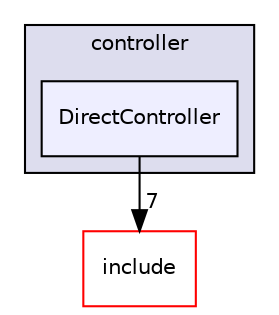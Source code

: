 digraph "/root/scrimmage/scrimmage/src/plugins/controller/DirectController" {
  compound=true
  node [ fontsize="10", fontname="Helvetica"];
  edge [ labelfontsize="10", labelfontname="Helvetica"];
  subgraph clusterdir_c915aa27e6120cf8f6d19a96e78171a2 {
    graph [ bgcolor="#ddddee", pencolor="black", label="controller" fontname="Helvetica", fontsize="10", URL="dir_c915aa27e6120cf8f6d19a96e78171a2.html"]
  dir_cc43df678bd1d92f043d026f5e150eb1 [shape=box, label="DirectController", style="filled", fillcolor="#eeeeff", pencolor="black", URL="dir_cc43df678bd1d92f043d026f5e150eb1.html"];
  }
  dir_d44c64559bbebec7f509842c48db8b23 [shape=box label="include" fillcolor="white" style="filled" color="red" URL="dir_d44c64559bbebec7f509842c48db8b23.html"];
  dir_cc43df678bd1d92f043d026f5e150eb1->dir_d44c64559bbebec7f509842c48db8b23 [headlabel="7", labeldistance=1.5 headhref="dir_000197_000004.html"];
}
